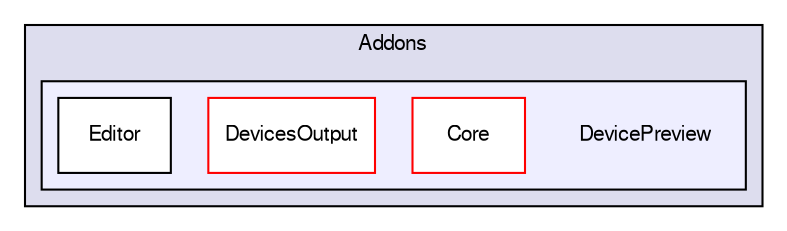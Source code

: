 digraph "DevicePreview" {
  compound=true
  node [ fontsize="10", fontname="FreeSans"];
  edge [ labelfontsize="10", labelfontname="FreeSans"];
  subgraph clusterdir_3c040b8b22672e643d51bd813fd60ebe {
    graph [ bgcolor="#ddddee", pencolor="black", label="Addons" fontname="FreeSans", fontsize="10", URL="dir_3c040b8b22672e643d51bd813fd60ebe.html"]
  subgraph clusterdir_497a4e34deb19e8e48963cef256d3089 {
    graph [ bgcolor="#eeeeff", pencolor="black", label="" URL="dir_497a4e34deb19e8e48963cef256d3089.html"];
    dir_497a4e34deb19e8e48963cef256d3089 [shape=plaintext label="DevicePreview"];
    dir_a7452d6bd5c8b9ab03d141a1dd661172 [shape=box label="Core" color="red" fillcolor="white" style="filled" URL="dir_a7452d6bd5c8b9ab03d141a1dd661172.html"];
    dir_5fcde5c80cd769ff672793cc87858322 [shape=box label="DevicesOutput" color="red" fillcolor="white" style="filled" URL="dir_5fcde5c80cd769ff672793cc87858322.html"];
    dir_bb255e507b713d4276929a3b6cd33459 [shape=box label="Editor" color="black" fillcolor="white" style="filled" URL="dir_bb255e507b713d4276929a3b6cd33459.html"];
  }
  }
}
